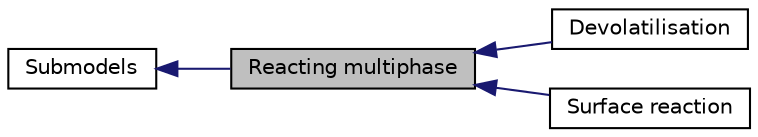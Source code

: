 digraph "Reacting multiphase"
{
  bgcolor="transparent";
  edge [fontname="Helvetica",fontsize="10",labelfontname="Helvetica",labelfontsize="10"];
  node [fontname="Helvetica",fontsize="10",shape=record];
  rankdir=LR;
  Node2 [label="Devolatilisation",height=0.2,width=0.4,color="black",URL="$group__grpLagrangianIntermediateDevolatilisationSubModels.html"];
  Node0 [label="Reacting multiphase",height=0.2,width=0.4,color="black", fillcolor="grey75", style="filled" fontcolor="black"];
  Node3 [label="Surface reaction",height=0.2,width=0.4,color="black",URL="$group__grpLagrangianIntermediateSurfaceReactionSubModels.html"];
  Node1 [label="Submodels",height=0.2,width=0.4,color="black",URL="$group__grpLagrangianIntermediateSubModels.html"];
  Node1->Node0 [shape=plaintext, color="midnightblue", dir="back", style="solid"];
  Node0->Node2 [shape=plaintext, color="midnightblue", dir="back", style="solid"];
  Node0->Node3 [shape=plaintext, color="midnightblue", dir="back", style="solid"];
}
